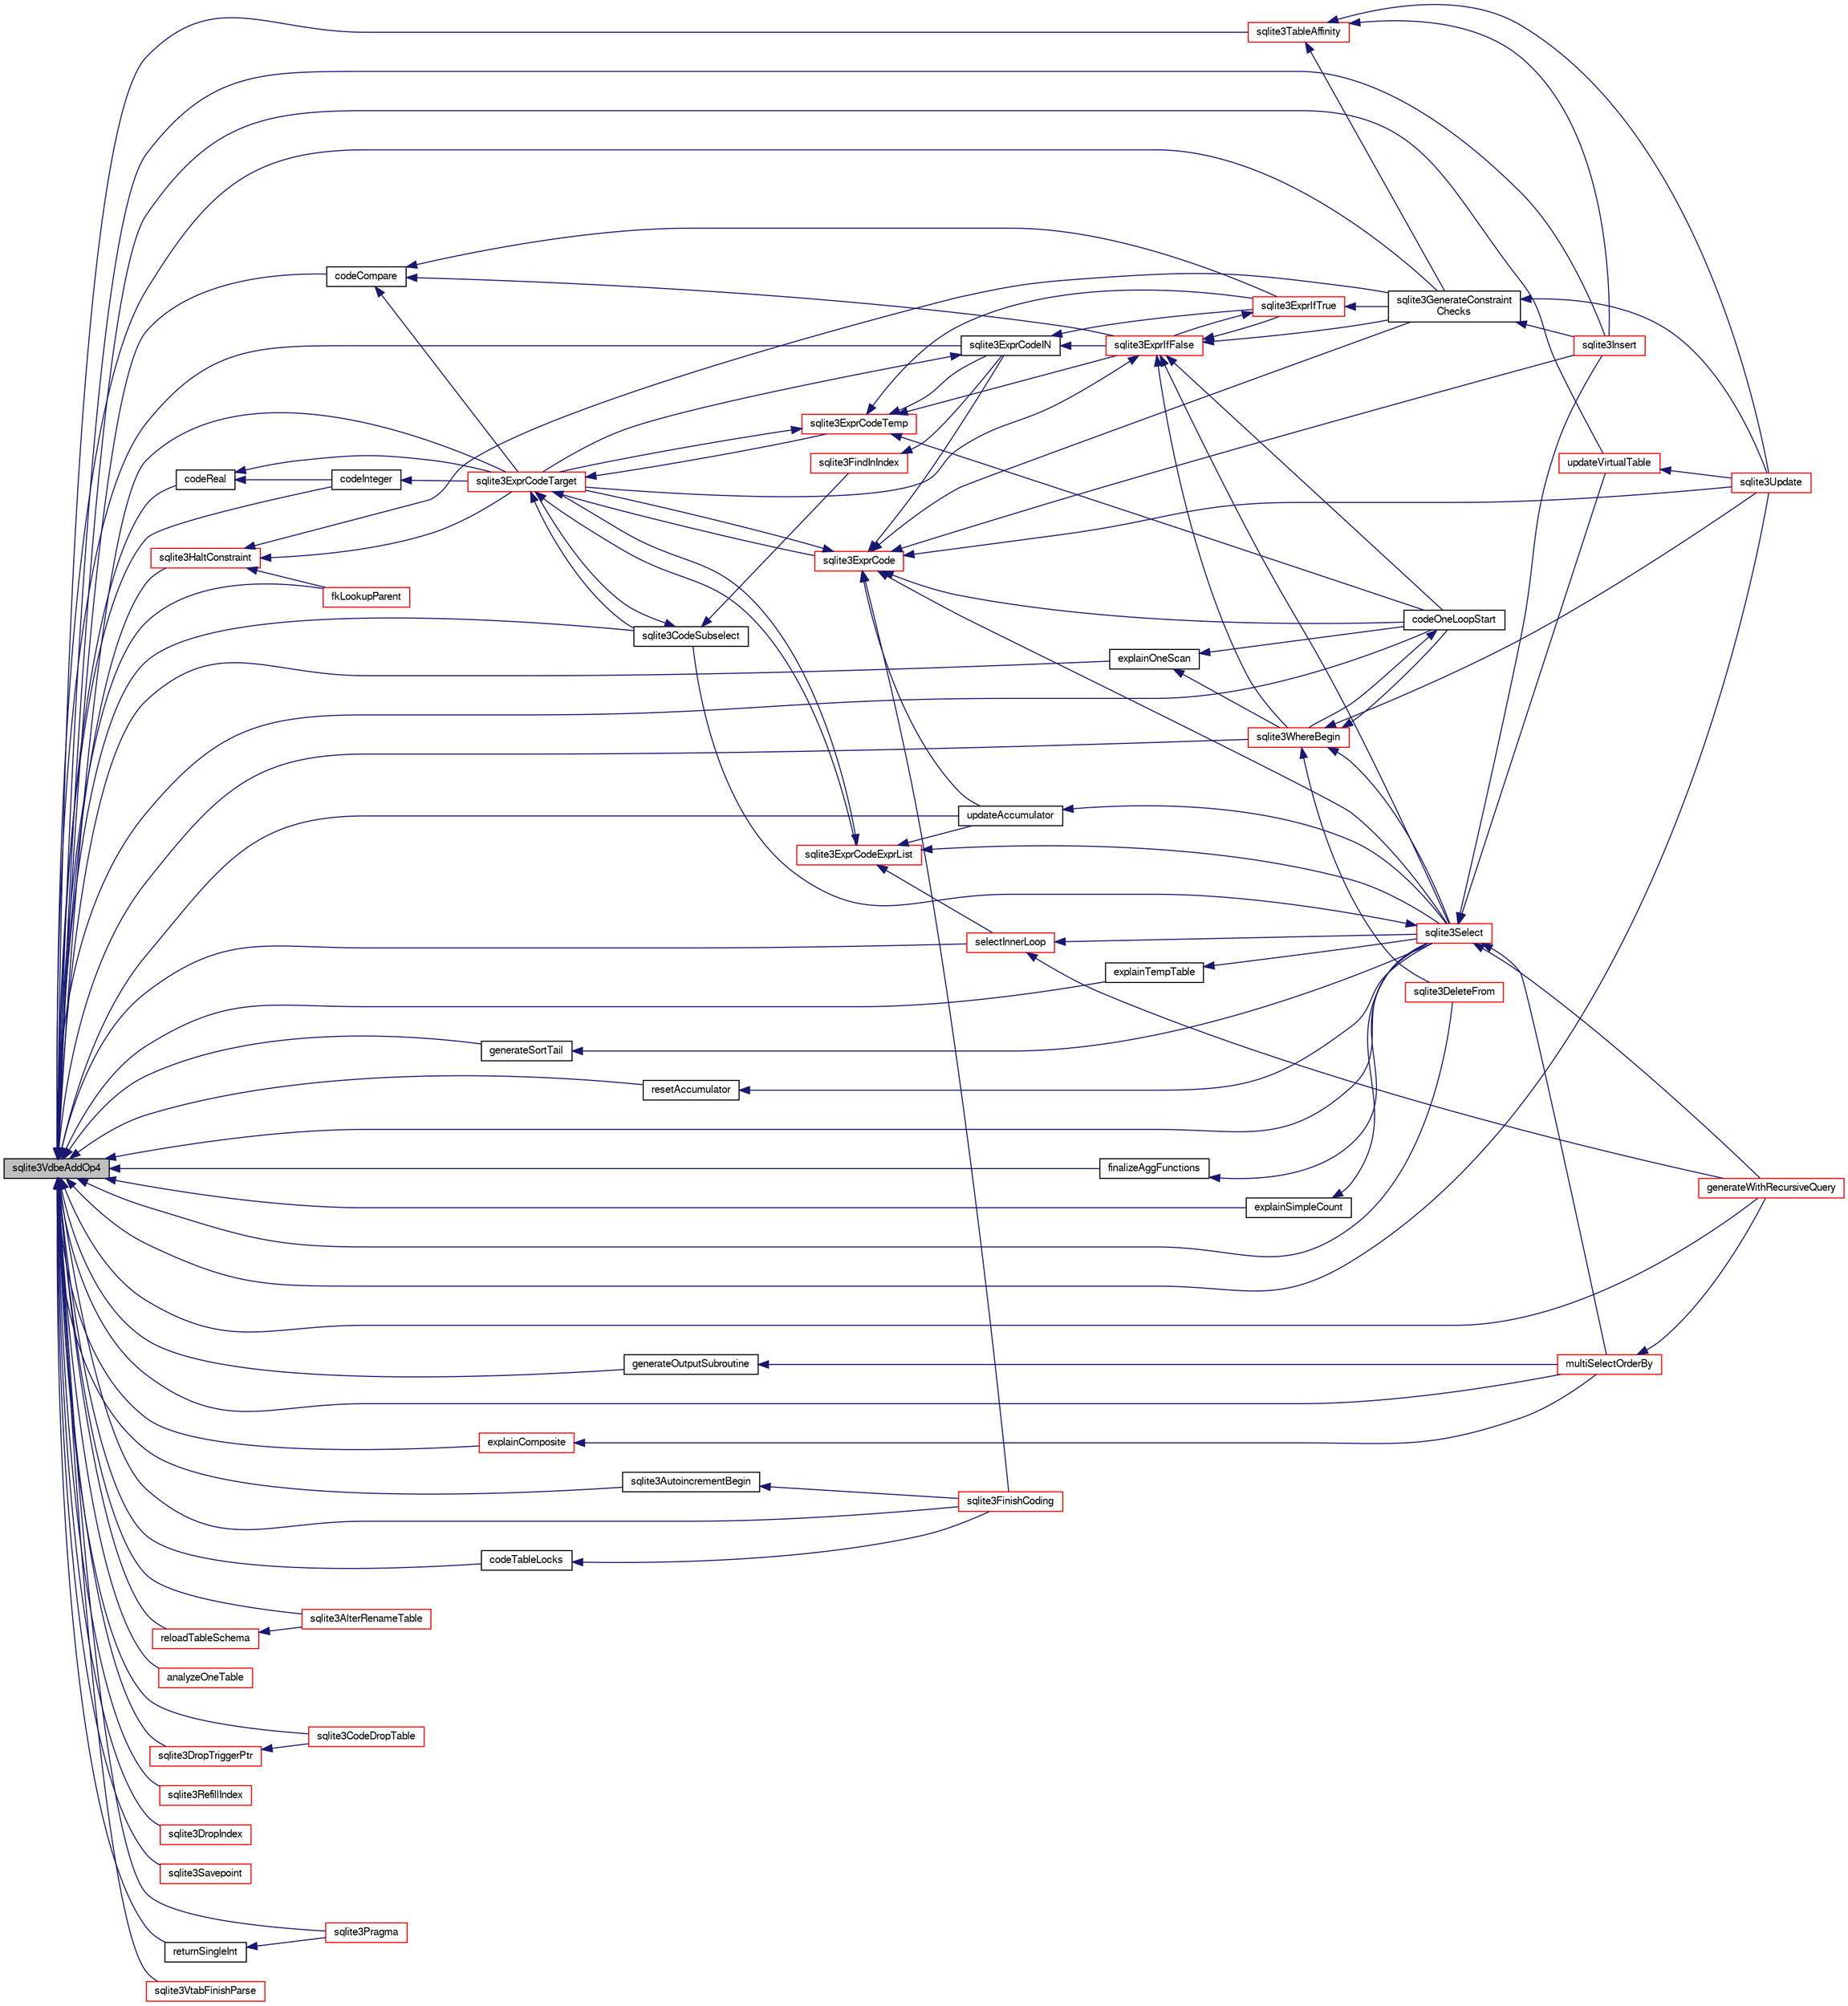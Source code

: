 digraph "sqlite3VdbeAddOp4"
{
  edge [fontname="FreeSans",fontsize="10",labelfontname="FreeSans",labelfontsize="10"];
  node [fontname="FreeSans",fontsize="10",shape=record];
  rankdir="LR";
  Node743173 [label="sqlite3VdbeAddOp4",height=0.2,width=0.4,color="black", fillcolor="grey75", style="filled", fontcolor="black"];
  Node743173 -> Node743174 [dir="back",color="midnightblue",fontsize="10",style="solid",fontname="FreeSans"];
  Node743174 [label="codeCompare",height=0.2,width=0.4,color="black", fillcolor="white", style="filled",URL="$sqlite3_8c.html#a8cca26a71db22ffabf292736aefd31a9"];
  Node743174 -> Node743175 [dir="back",color="midnightblue",fontsize="10",style="solid",fontname="FreeSans"];
  Node743175 [label="sqlite3ExprCodeTarget",height=0.2,width=0.4,color="red", fillcolor="white", style="filled",URL="$sqlite3_8c.html#a4f308397a0a3ed299ed31aaa1ae2a293"];
  Node743175 -> Node743176 [dir="back",color="midnightblue",fontsize="10",style="solid",fontname="FreeSans"];
  Node743176 [label="sqlite3CodeSubselect",height=0.2,width=0.4,color="black", fillcolor="white", style="filled",URL="$sqlite3_8c.html#aa69b46d2204a1d1b110107a1be12ee0c"];
  Node743176 -> Node743177 [dir="back",color="midnightblue",fontsize="10",style="solid",fontname="FreeSans"];
  Node743177 [label="sqlite3FindInIndex",height=0.2,width=0.4,color="red", fillcolor="white", style="filled",URL="$sqlite3_8c.html#af7d8c56ab0231f44bb5f87b3fafeffb2"];
  Node743177 -> Node743178 [dir="back",color="midnightblue",fontsize="10",style="solid",fontname="FreeSans"];
  Node743178 [label="sqlite3ExprCodeIN",height=0.2,width=0.4,color="black", fillcolor="white", style="filled",URL="$sqlite3_8c.html#ad9cf4f5b5ffb90c24a4a0900c8626193"];
  Node743178 -> Node743175 [dir="back",color="midnightblue",fontsize="10",style="solid",fontname="FreeSans"];
  Node743178 -> Node743179 [dir="back",color="midnightblue",fontsize="10",style="solid",fontname="FreeSans"];
  Node743179 [label="sqlite3ExprIfTrue",height=0.2,width=0.4,color="red", fillcolor="white", style="filled",URL="$sqlite3_8c.html#ad93a55237c23e1b743ab1f59df1a1444"];
  Node743179 -> Node743181 [dir="back",color="midnightblue",fontsize="10",style="solid",fontname="FreeSans"];
  Node743181 [label="sqlite3ExprIfFalse",height=0.2,width=0.4,color="red", fillcolor="white", style="filled",URL="$sqlite3_8c.html#af97ecccb5d56e321e118414b08f65b71"];
  Node743181 -> Node743175 [dir="back",color="midnightblue",fontsize="10",style="solid",fontname="FreeSans"];
  Node743181 -> Node743179 [dir="back",color="midnightblue",fontsize="10",style="solid",fontname="FreeSans"];
  Node743181 -> Node743208 [dir="back",color="midnightblue",fontsize="10",style="solid",fontname="FreeSans"];
  Node743208 [label="sqlite3GenerateConstraint\lChecks",height=0.2,width=0.4,color="black", fillcolor="white", style="filled",URL="$sqlite3_8c.html#aef639c1e6a0c0a67ca6e7690ad931bd2"];
  Node743208 -> Node743206 [dir="back",color="midnightblue",fontsize="10",style="solid",fontname="FreeSans"];
  Node743206 [label="sqlite3Insert",height=0.2,width=0.4,color="red", fillcolor="white", style="filled",URL="$sqlite3_8c.html#a5b17c9c2000bae6bdff8e6be48d7dc2b"];
  Node743208 -> Node743204 [dir="back",color="midnightblue",fontsize="10",style="solid",fontname="FreeSans"];
  Node743204 [label="sqlite3Update",height=0.2,width=0.4,color="red", fillcolor="white", style="filled",URL="$sqlite3_8c.html#ac5aa67c46e8cc8174566fabe6809fafa"];
  Node743181 -> Node743214 [dir="back",color="midnightblue",fontsize="10",style="solid",fontname="FreeSans"];
  Node743214 [label="sqlite3Select",height=0.2,width=0.4,color="red", fillcolor="white", style="filled",URL="$sqlite3_8c.html#a2465ee8c956209ba4b272477b7c21a45"];
  Node743214 -> Node743176 [dir="back",color="midnightblue",fontsize="10",style="solid",fontname="FreeSans"];
  Node743214 -> Node743206 [dir="back",color="midnightblue",fontsize="10",style="solid",fontname="FreeSans"];
  Node743214 -> Node743216 [dir="back",color="midnightblue",fontsize="10",style="solid",fontname="FreeSans"];
  Node743216 [label="generateWithRecursiveQuery",height=0.2,width=0.4,color="red", fillcolor="white", style="filled",URL="$sqlite3_8c.html#ade2c3663fa9c3b9676507984b9483942"];
  Node743214 -> Node743218 [dir="back",color="midnightblue",fontsize="10",style="solid",fontname="FreeSans"];
  Node743218 [label="multiSelectOrderBy",height=0.2,width=0.4,color="red", fillcolor="white", style="filled",URL="$sqlite3_8c.html#afcdb8488c6f4dfdadaf9f04bca35b808"];
  Node743218 -> Node743216 [dir="back",color="midnightblue",fontsize="10",style="solid",fontname="FreeSans"];
  Node743214 -> Node743219 [dir="back",color="midnightblue",fontsize="10",style="solid",fontname="FreeSans"];
  Node743219 [label="updateVirtualTable",height=0.2,width=0.4,color="red", fillcolor="white", style="filled",URL="$sqlite3_8c.html#a740220531db9293c39a2cdd7da3f74e1"];
  Node743219 -> Node743204 [dir="back",color="midnightblue",fontsize="10",style="solid",fontname="FreeSans"];
  Node743181 -> Node743220 [dir="back",color="midnightblue",fontsize="10",style="solid",fontname="FreeSans"];
  Node743220 [label="codeOneLoopStart",height=0.2,width=0.4,color="black", fillcolor="white", style="filled",URL="$sqlite3_8c.html#aa868875120b151c169cc79139ed6e008"];
  Node743220 -> Node743211 [dir="back",color="midnightblue",fontsize="10",style="solid",fontname="FreeSans"];
  Node743211 [label="sqlite3WhereBegin",height=0.2,width=0.4,color="red", fillcolor="white", style="filled",URL="$sqlite3_8c.html#acad049f5c9a96a8118cffd5e5ce89f7c"];
  Node743211 -> Node743196 [dir="back",color="midnightblue",fontsize="10",style="solid",fontname="FreeSans"];
  Node743196 [label="sqlite3DeleteFrom",height=0.2,width=0.4,color="red", fillcolor="white", style="filled",URL="$sqlite3_8c.html#ab9b4b45349188b49eabb23f94608a091"];
  Node743211 -> Node743214 [dir="back",color="midnightblue",fontsize="10",style="solid",fontname="FreeSans"];
  Node743211 -> Node743204 [dir="back",color="midnightblue",fontsize="10",style="solid",fontname="FreeSans"];
  Node743211 -> Node743220 [dir="back",color="midnightblue",fontsize="10",style="solid",fontname="FreeSans"];
  Node743181 -> Node743211 [dir="back",color="midnightblue",fontsize="10",style="solid",fontname="FreeSans"];
  Node743179 -> Node743208 [dir="back",color="midnightblue",fontsize="10",style="solid",fontname="FreeSans"];
  Node743178 -> Node743181 [dir="back",color="midnightblue",fontsize="10",style="solid",fontname="FreeSans"];
  Node743176 -> Node743175 [dir="back",color="midnightblue",fontsize="10",style="solid",fontname="FreeSans"];
  Node743175 -> Node743223 [dir="back",color="midnightblue",fontsize="10",style="solid",fontname="FreeSans"];
  Node743223 [label="sqlite3ExprCodeTemp",height=0.2,width=0.4,color="red", fillcolor="white", style="filled",URL="$sqlite3_8c.html#a3bc5c1ccb3c5851847e2aeb4a84ae1fc"];
  Node743223 -> Node743178 [dir="back",color="midnightblue",fontsize="10",style="solid",fontname="FreeSans"];
  Node743223 -> Node743175 [dir="back",color="midnightblue",fontsize="10",style="solid",fontname="FreeSans"];
  Node743223 -> Node743179 [dir="back",color="midnightblue",fontsize="10",style="solid",fontname="FreeSans"];
  Node743223 -> Node743181 [dir="back",color="midnightblue",fontsize="10",style="solid",fontname="FreeSans"];
  Node743223 -> Node743220 [dir="back",color="midnightblue",fontsize="10",style="solid",fontname="FreeSans"];
  Node743175 -> Node743224 [dir="back",color="midnightblue",fontsize="10",style="solid",fontname="FreeSans"];
  Node743224 [label="sqlite3ExprCode",height=0.2,width=0.4,color="red", fillcolor="white", style="filled",URL="$sqlite3_8c.html#a75f270fb0b111b86924cca4ea507b417"];
  Node743224 -> Node743178 [dir="back",color="midnightblue",fontsize="10",style="solid",fontname="FreeSans"];
  Node743224 -> Node743175 [dir="back",color="midnightblue",fontsize="10",style="solid",fontname="FreeSans"];
  Node743224 -> Node743230 [dir="back",color="midnightblue",fontsize="10",style="solid",fontname="FreeSans"];
  Node743230 [label="sqlite3FinishCoding",height=0.2,width=0.4,color="red", fillcolor="white", style="filled",URL="$sqlite3_8c.html#a651bc5b446c276c092705856d995b278"];
  Node743224 -> Node743206 [dir="back",color="midnightblue",fontsize="10",style="solid",fontname="FreeSans"];
  Node743224 -> Node743208 [dir="back",color="midnightblue",fontsize="10",style="solid",fontname="FreeSans"];
  Node743224 -> Node743232 [dir="back",color="midnightblue",fontsize="10",style="solid",fontname="FreeSans"];
  Node743232 [label="updateAccumulator",height=0.2,width=0.4,color="black", fillcolor="white", style="filled",URL="$sqlite3_8c.html#a1681660dd3ecd50c8727d6e56a537bd9"];
  Node743232 -> Node743214 [dir="back",color="midnightblue",fontsize="10",style="solid",fontname="FreeSans"];
  Node743224 -> Node743214 [dir="back",color="midnightblue",fontsize="10",style="solid",fontname="FreeSans"];
  Node743224 -> Node743204 [dir="back",color="midnightblue",fontsize="10",style="solid",fontname="FreeSans"];
  Node743224 -> Node743220 [dir="back",color="midnightblue",fontsize="10",style="solid",fontname="FreeSans"];
  Node743175 -> Node743233 [dir="back",color="midnightblue",fontsize="10",style="solid",fontname="FreeSans"];
  Node743233 [label="sqlite3ExprCodeExprList",height=0.2,width=0.4,color="red", fillcolor="white", style="filled",URL="$sqlite3_8c.html#a05b2b3dc3de7565de24eb3a2ff4e9566"];
  Node743233 -> Node743175 [dir="back",color="midnightblue",fontsize="10",style="solid",fontname="FreeSans"];
  Node743233 -> Node743235 [dir="back",color="midnightblue",fontsize="10",style="solid",fontname="FreeSans"];
  Node743235 [label="selectInnerLoop",height=0.2,width=0.4,color="red", fillcolor="white", style="filled",URL="$sqlite3_8c.html#ababe0933661ebe67eb0e6074bb1fd411"];
  Node743235 -> Node743216 [dir="back",color="midnightblue",fontsize="10",style="solid",fontname="FreeSans"];
  Node743235 -> Node743214 [dir="back",color="midnightblue",fontsize="10",style="solid",fontname="FreeSans"];
  Node743233 -> Node743232 [dir="back",color="midnightblue",fontsize="10",style="solid",fontname="FreeSans"];
  Node743233 -> Node743214 [dir="back",color="midnightblue",fontsize="10",style="solid",fontname="FreeSans"];
  Node743174 -> Node743179 [dir="back",color="midnightblue",fontsize="10",style="solid",fontname="FreeSans"];
  Node743174 -> Node743181 [dir="back",color="midnightblue",fontsize="10",style="solid",fontname="FreeSans"];
  Node743173 -> Node743176 [dir="back",color="midnightblue",fontsize="10",style="solid",fontname="FreeSans"];
  Node743173 -> Node743178 [dir="back",color="midnightblue",fontsize="10",style="solid",fontname="FreeSans"];
  Node743173 -> Node743245 [dir="back",color="midnightblue",fontsize="10",style="solid",fontname="FreeSans"];
  Node743245 [label="codeReal",height=0.2,width=0.4,color="black", fillcolor="white", style="filled",URL="$sqlite3_8c.html#a1f691989c09f7dfea94ec2b60c6b70bd"];
  Node743245 -> Node743246 [dir="back",color="midnightblue",fontsize="10",style="solid",fontname="FreeSans"];
  Node743246 [label="codeInteger",height=0.2,width=0.4,color="black", fillcolor="white", style="filled",URL="$sqlite3_8c.html#aed36006f29dec5c2f70f13c970ce6961"];
  Node743246 -> Node743175 [dir="back",color="midnightblue",fontsize="10",style="solid",fontname="FreeSans"];
  Node743245 -> Node743175 [dir="back",color="midnightblue",fontsize="10",style="solid",fontname="FreeSans"];
  Node743173 -> Node743246 [dir="back",color="midnightblue",fontsize="10",style="solid",fontname="FreeSans"];
  Node743173 -> Node743175 [dir="back",color="midnightblue",fontsize="10",style="solid",fontname="FreeSans"];
  Node743173 -> Node743247 [dir="back",color="midnightblue",fontsize="10",style="solid",fontname="FreeSans"];
  Node743247 [label="reloadTableSchema",height=0.2,width=0.4,color="red", fillcolor="white", style="filled",URL="$sqlite3_8c.html#aec12bc2a95741e915fbe82b98fb1f8c6"];
  Node743247 -> Node743248 [dir="back",color="midnightblue",fontsize="10",style="solid",fontname="FreeSans"];
  Node743248 [label="sqlite3AlterRenameTable",height=0.2,width=0.4,color="red", fillcolor="white", style="filled",URL="$sqlite3_8c.html#aa5cfdb507ff74e559f2efb0318c96d2c"];
  Node743173 -> Node743248 [dir="back",color="midnightblue",fontsize="10",style="solid",fontname="FreeSans"];
  Node743173 -> Node743250 [dir="back",color="midnightblue",fontsize="10",style="solid",fontname="FreeSans"];
  Node743250 [label="analyzeOneTable",height=0.2,width=0.4,color="red", fillcolor="white", style="filled",URL="$sqlite3_8c.html#a31d4182bf855943a5d0526dbb4987803"];
  Node743173 -> Node743254 [dir="back",color="midnightblue",fontsize="10",style="solid",fontname="FreeSans"];
  Node743254 [label="codeTableLocks",height=0.2,width=0.4,color="black", fillcolor="white", style="filled",URL="$sqlite3_8c.html#a2aadd4ad3b208fd127518129cfc10a72"];
  Node743254 -> Node743230 [dir="back",color="midnightblue",fontsize="10",style="solid",fontname="FreeSans"];
  Node743173 -> Node743230 [dir="back",color="midnightblue",fontsize="10",style="solid",fontname="FreeSans"];
  Node743173 -> Node743255 [dir="back",color="midnightblue",fontsize="10",style="solid",fontname="FreeSans"];
  Node743255 [label="sqlite3CodeDropTable",height=0.2,width=0.4,color="red", fillcolor="white", style="filled",URL="$sqlite3_8c.html#aaf9a8d65346dc15bfcd60bc48e885f46"];
  Node743173 -> Node743183 [dir="back",color="midnightblue",fontsize="10",style="solid",fontname="FreeSans"];
  Node743183 [label="sqlite3RefillIndex",height=0.2,width=0.4,color="red", fillcolor="white", style="filled",URL="$sqlite3_8c.html#a17be5b679d9181b961ea9ba4a18d4f80"];
  Node743173 -> Node743256 [dir="back",color="midnightblue",fontsize="10",style="solid",fontname="FreeSans"];
  Node743256 [label="sqlite3DropIndex",height=0.2,width=0.4,color="red", fillcolor="white", style="filled",URL="$sqlite3_8c.html#a3ffd2536f34a0cf6d427710b06b71e83"];
  Node743173 -> Node743257 [dir="back",color="midnightblue",fontsize="10",style="solid",fontname="FreeSans"];
  Node743257 [label="sqlite3Savepoint",height=0.2,width=0.4,color="red", fillcolor="white", style="filled",URL="$sqlite3_8c.html#a85088587b34effc9b3430bbb3e4f3852"];
  Node743173 -> Node743258 [dir="back",color="midnightblue",fontsize="10",style="solid",fontname="FreeSans"];
  Node743258 [label="sqlite3HaltConstraint",height=0.2,width=0.4,color="red", fillcolor="white", style="filled",URL="$sqlite3_8c.html#a1d9375ff5f2bf176b6f08662ebca50bd"];
  Node743258 -> Node743175 [dir="back",color="midnightblue",fontsize="10",style="solid",fontname="FreeSans"];
  Node743258 -> Node743263 [dir="back",color="midnightblue",fontsize="10",style="solid",fontname="FreeSans"];
  Node743263 [label="fkLookupParent",height=0.2,width=0.4,color="red", fillcolor="white", style="filled",URL="$sqlite3_8c.html#ac7b0111b1d2e3305a38874a645a86d06"];
  Node743258 -> Node743208 [dir="back",color="midnightblue",fontsize="10",style="solid",fontname="FreeSans"];
  Node743173 -> Node743196 [dir="back",color="midnightblue",fontsize="10",style="solid",fontname="FreeSans"];
  Node743173 -> Node743263 [dir="back",color="midnightblue",fontsize="10",style="solid",fontname="FreeSans"];
  Node743173 -> Node743264 [dir="back",color="midnightblue",fontsize="10",style="solid",fontname="FreeSans"];
  Node743264 [label="sqlite3TableAffinity",height=0.2,width=0.4,color="red", fillcolor="white", style="filled",URL="$sqlite3_8c.html#abf99b52a40a6c443cf9936ac485db087"];
  Node743264 -> Node743206 [dir="back",color="midnightblue",fontsize="10",style="solid",fontname="FreeSans"];
  Node743264 -> Node743208 [dir="back",color="midnightblue",fontsize="10",style="solid",fontname="FreeSans"];
  Node743264 -> Node743204 [dir="back",color="midnightblue",fontsize="10",style="solid",fontname="FreeSans"];
  Node743173 -> Node743266 [dir="back",color="midnightblue",fontsize="10",style="solid",fontname="FreeSans"];
  Node743266 [label="sqlite3AutoincrementBegin",height=0.2,width=0.4,color="black", fillcolor="white", style="filled",URL="$sqlite3_8c.html#a62a5d5880763dac53a4110157e094ebd"];
  Node743266 -> Node743230 [dir="back",color="midnightblue",fontsize="10",style="solid",fontname="FreeSans"];
  Node743173 -> Node743206 [dir="back",color="midnightblue",fontsize="10",style="solid",fontname="FreeSans"];
  Node743173 -> Node743208 [dir="back",color="midnightblue",fontsize="10",style="solid",fontname="FreeSans"];
  Node743173 -> Node743267 [dir="back",color="midnightblue",fontsize="10",style="solid",fontname="FreeSans"];
  Node743267 [label="returnSingleInt",height=0.2,width=0.4,color="black", fillcolor="white", style="filled",URL="$sqlite3_8c.html#ac113284b70126c8f10e1603da0b16b26"];
  Node743267 -> Node743209 [dir="back",color="midnightblue",fontsize="10",style="solid",fontname="FreeSans"];
  Node743209 [label="sqlite3Pragma",height=0.2,width=0.4,color="red", fillcolor="white", style="filled",URL="$sqlite3_8c.html#a111391370f58f8e6a6eca51fd34d62ed"];
  Node743173 -> Node743209 [dir="back",color="midnightblue",fontsize="10",style="solid",fontname="FreeSans"];
  Node743173 -> Node743235 [dir="back",color="midnightblue",fontsize="10",style="solid",fontname="FreeSans"];
  Node743173 -> Node743268 [dir="back",color="midnightblue",fontsize="10",style="solid",fontname="FreeSans"];
  Node743268 [label="explainTempTable",height=0.2,width=0.4,color="black", fillcolor="white", style="filled",URL="$sqlite3_8c.html#a44d395bc1b884846d8f8ff77421c507f"];
  Node743268 -> Node743214 [dir="back",color="midnightblue",fontsize="10",style="solid",fontname="FreeSans"];
  Node743173 -> Node743269 [dir="back",color="midnightblue",fontsize="10",style="solid",fontname="FreeSans"];
  Node743269 [label="explainComposite",height=0.2,width=0.4,color="red", fillcolor="white", style="filled",URL="$sqlite3_8c.html#a1a56fec7bc3173c1fbe11664125625cf"];
  Node743269 -> Node743218 [dir="back",color="midnightblue",fontsize="10",style="solid",fontname="FreeSans"];
  Node743173 -> Node743270 [dir="back",color="midnightblue",fontsize="10",style="solid",fontname="FreeSans"];
  Node743270 [label="generateSortTail",height=0.2,width=0.4,color="black", fillcolor="white", style="filled",URL="$sqlite3_8c.html#a765aecda0868f07068f466b0ad2a103e"];
  Node743270 -> Node743214 [dir="back",color="midnightblue",fontsize="10",style="solid",fontname="FreeSans"];
  Node743173 -> Node743216 [dir="back",color="midnightblue",fontsize="10",style="solid",fontname="FreeSans"];
  Node743173 -> Node743271 [dir="back",color="midnightblue",fontsize="10",style="solid",fontname="FreeSans"];
  Node743271 [label="generateOutputSubroutine",height=0.2,width=0.4,color="black", fillcolor="white", style="filled",URL="$sqlite3_8c.html#a726cb50d2916b29ad5dc1e51f635af25"];
  Node743271 -> Node743218 [dir="back",color="midnightblue",fontsize="10",style="solid",fontname="FreeSans"];
  Node743173 -> Node743218 [dir="back",color="midnightblue",fontsize="10",style="solid",fontname="FreeSans"];
  Node743173 -> Node743272 [dir="back",color="midnightblue",fontsize="10",style="solid",fontname="FreeSans"];
  Node743272 [label="resetAccumulator",height=0.2,width=0.4,color="black", fillcolor="white", style="filled",URL="$sqlite3_8c.html#aaaebef1047a9d25a999511df2be67151"];
  Node743272 -> Node743214 [dir="back",color="midnightblue",fontsize="10",style="solid",fontname="FreeSans"];
  Node743173 -> Node743273 [dir="back",color="midnightblue",fontsize="10",style="solid",fontname="FreeSans"];
  Node743273 [label="finalizeAggFunctions",height=0.2,width=0.4,color="black", fillcolor="white", style="filled",URL="$sqlite3_8c.html#ae1a0ce43851d44c28da555f91a1b829c"];
  Node743273 -> Node743214 [dir="back",color="midnightblue",fontsize="10",style="solid",fontname="FreeSans"];
  Node743173 -> Node743232 [dir="back",color="midnightblue",fontsize="10",style="solid",fontname="FreeSans"];
  Node743173 -> Node743274 [dir="back",color="midnightblue",fontsize="10",style="solid",fontname="FreeSans"];
  Node743274 [label="explainSimpleCount",height=0.2,width=0.4,color="black", fillcolor="white", style="filled",URL="$sqlite3_8c.html#af390bf2ec9371e339d67a810dfb57982"];
  Node743274 -> Node743214 [dir="back",color="midnightblue",fontsize="10",style="solid",fontname="FreeSans"];
  Node743173 -> Node743214 [dir="back",color="midnightblue",fontsize="10",style="solid",fontname="FreeSans"];
  Node743173 -> Node743275 [dir="back",color="midnightblue",fontsize="10",style="solid",fontname="FreeSans"];
  Node743275 [label="sqlite3DropTriggerPtr",height=0.2,width=0.4,color="red", fillcolor="white", style="filled",URL="$sqlite3_8c.html#aa3a84617bfc76be1c61c27fc2b6d0b17"];
  Node743275 -> Node743255 [dir="back",color="midnightblue",fontsize="10",style="solid",fontname="FreeSans"];
  Node743173 -> Node743204 [dir="back",color="midnightblue",fontsize="10",style="solid",fontname="FreeSans"];
  Node743173 -> Node743219 [dir="back",color="midnightblue",fontsize="10",style="solid",fontname="FreeSans"];
  Node743173 -> Node743277 [dir="back",color="midnightblue",fontsize="10",style="solid",fontname="FreeSans"];
  Node743277 [label="sqlite3VtabFinishParse",height=0.2,width=0.4,color="red", fillcolor="white", style="filled",URL="$sqlite3_8c.html#a31979f7a03df3cc53c4189dd1f3ea24c"];
  Node743173 -> Node743278 [dir="back",color="midnightblue",fontsize="10",style="solid",fontname="FreeSans"];
  Node743278 [label="explainOneScan",height=0.2,width=0.4,color="black", fillcolor="white", style="filled",URL="$sqlite3_8c.html#ae5281c97cc6f8cd02effffe937725524"];
  Node743278 -> Node743220 [dir="back",color="midnightblue",fontsize="10",style="solid",fontname="FreeSans"];
  Node743278 -> Node743211 [dir="back",color="midnightblue",fontsize="10",style="solid",fontname="FreeSans"];
  Node743173 -> Node743220 [dir="back",color="midnightblue",fontsize="10",style="solid",fontname="FreeSans"];
  Node743173 -> Node743211 [dir="back",color="midnightblue",fontsize="10",style="solid",fontname="FreeSans"];
}
